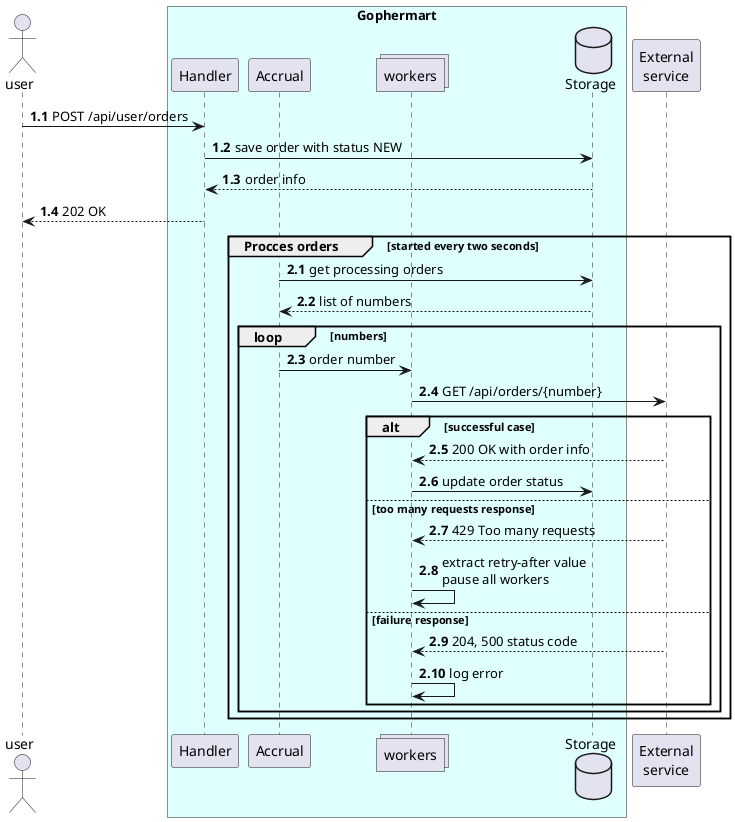 @startuml
'https://plantuml.com/sequence-diagram
actor user
box "Gophermart" #LightCyan
participant Handler
participant Accrual
collections workers
database Storage
end box
participant "External\nservice"

autonumber 1.1

user -> Handler: POST /api/user/orders
Handler -> Storage: save order with status NEW
Storage --> Handler: order info
Handler --> user: 202 OK

group Procces orders [started every two seconds]
autonumber 2.1
Accrual -> Storage: get processing orders
Storage --> Accrual: list of numbers
group loop [numbers]
Accrual -> workers : order number
workers -> "External\nservice": GET /api/orders/{number}

alt successful case
    "External\nservice" --> workers: 200 OK with order info
	workers -> Storage: update order status
else too many requests response
	"External\nservice" --> workers: 429 Too many requests
	workers -> workers: extract retry-after value\npause all workers
else failure response
    "External\nservice" --> workers: 204, 500 status code
    workers -> workers: log error
end
end
end
@enduml